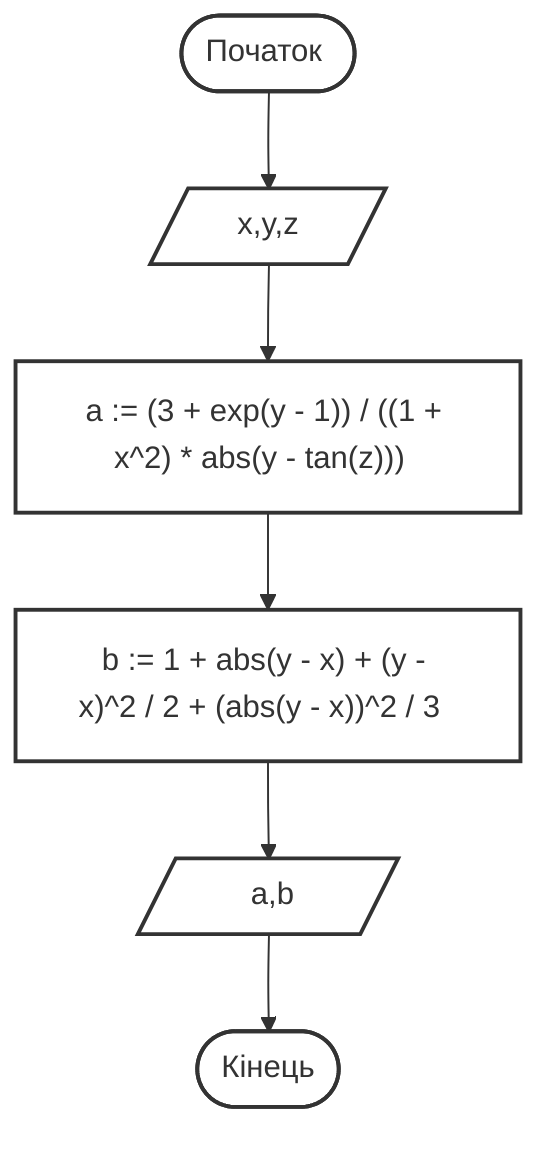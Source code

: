 graph TD
    START(["Початок&nbsp"])
    INPUT[/"&nbsp;&nbsp;&nbsp; x,y,z &nbsp;&nbsp;&nbsp;"/]
    CALC1["a := (3 + exp(y - 1)) / ((1 + x^2) * abs(y - tan(z))) &nbsp " ]
    CALC2["b := 1 + abs(y - x) + (y - x)^2 / 2 + (abs(y - x))^2 / 3 &nbsp " ]
    OUTPUT[/"&nbsp;&nbsp;&nbsp;&nbsp;&nbsp;&nbsp; a,b &nbsp;&nbsp;&nbsp;&nbsp;&nbsp;  "/]
    STOP([Кінець])
    START --> INPUT --> CALC1 --> CALC2 --> OUTPUT --> STOP
    classDef default fill:#fff,stroke:#333,stroke-width:2px;
